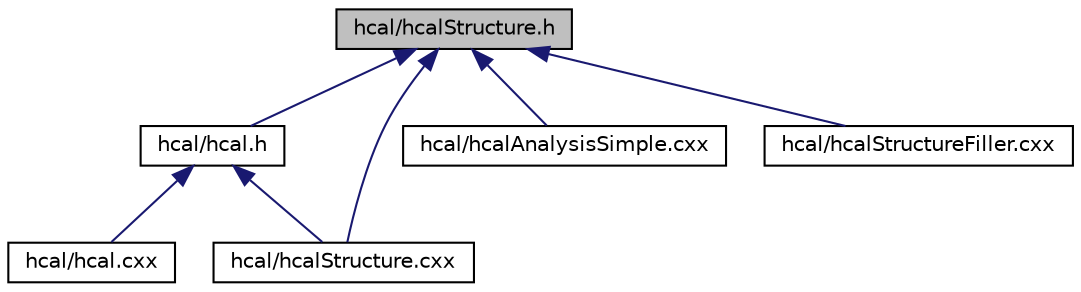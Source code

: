 digraph "hcal/hcalStructure.h"
{
 // LATEX_PDF_SIZE
  edge [fontname="Helvetica",fontsize="10",labelfontname="Helvetica",labelfontsize="10"];
  node [fontname="Helvetica",fontsize="10",shape=record];
  Node1 [label="hcal/hcalStructure.h",height=0.2,width=0.4,color="black", fillcolor="grey75", style="filled", fontcolor="black",tooltip=" "];
  Node1 -> Node2 [dir="back",color="midnightblue",fontsize="10",style="solid",fontname="Helvetica"];
  Node2 [label="hcal/hcal.h",height=0.2,width=0.4,color="black", fillcolor="white", style="filled",URL="$hcal_8h.html",tooltip=" "];
  Node2 -> Node3 [dir="back",color="midnightblue",fontsize="10",style="solid",fontname="Helvetica"];
  Node3 [label="hcal/hcal.cxx",height=0.2,width=0.4,color="black", fillcolor="white", style="filled",URL="$hcal_8cxx.html",tooltip=" "];
  Node2 -> Node4 [dir="back",color="midnightblue",fontsize="10",style="solid",fontname="Helvetica"];
  Node4 [label="hcal/hcalStructure.cxx",height=0.2,width=0.4,color="black", fillcolor="white", style="filled",URL="$hcalStructure_8cxx.html",tooltip=" "];
  Node1 -> Node5 [dir="back",color="midnightblue",fontsize="10",style="solid",fontname="Helvetica"];
  Node5 [label="hcal/hcalAnalysisSimple.cxx",height=0.2,width=0.4,color="black", fillcolor="white", style="filled",URL="$hcalAnalysisSimple_8cxx.html",tooltip=" "];
  Node1 -> Node4 [dir="back",color="midnightblue",fontsize="10",style="solid",fontname="Helvetica"];
  Node1 -> Node6 [dir="back",color="midnightblue",fontsize="10",style="solid",fontname="Helvetica"];
  Node6 [label="hcal/hcalStructureFiller.cxx",height=0.2,width=0.4,color="black", fillcolor="white", style="filled",URL="$hcalStructureFiller_8cxx.html",tooltip=" "];
}
